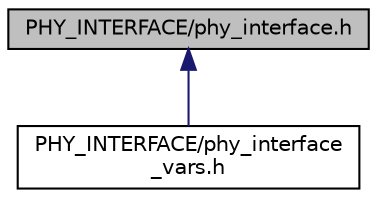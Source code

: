 digraph "PHY_INTERFACE/phy_interface.h"
{
 // LATEX_PDF_SIZE
  edge [fontname="Helvetica",fontsize="10",labelfontname="Helvetica",labelfontsize="10"];
  node [fontname="Helvetica",fontsize="10",shape=record];
  Node1 [label="PHY_INTERFACE/phy_interface.h",height=0.2,width=0.4,color="black", fillcolor="grey75", style="filled", fontcolor="black",tooltip=" "];
  Node1 -> Node2 [dir="back",color="midnightblue",fontsize="10",style="solid",fontname="Helvetica"];
  Node2 [label="PHY_INTERFACE/phy_interface\l_vars.h",height=0.2,width=0.4,color="black", fillcolor="white", style="filled",URL="$phy__interface__vars_8h.html",tooltip=" "];
}
